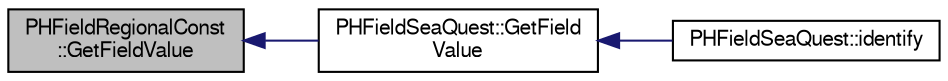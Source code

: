 digraph "PHFieldRegionalConst::GetFieldValue"
{
  bgcolor="transparent";
  edge [fontname="FreeSans",fontsize="10",labelfontname="FreeSans",labelfontsize="10"];
  node [fontname="FreeSans",fontsize="10",shape=record];
  rankdir="LR";
  Node1 [label="PHFieldRegionalConst\l::GetFieldValue",height=0.2,width=0.4,color="black", fillcolor="grey75", style="filled" fontcolor="black"];
  Node1 -> Node2 [dir="back",color="midnightblue",fontsize="10",style="solid",fontname="FreeSans"];
  Node2 [label="PHFieldSeaQuest::GetField\lValue",height=0.2,width=0.4,color="black",URL="$d9/da8/classPHFieldSeaQuest.html#a3fd3a5410c671d0999a83c3ceb4ebad3"];
  Node2 -> Node3 [dir="back",color="midnightblue",fontsize="10",style="solid",fontname="FreeSans"];
  Node3 [label="PHFieldSeaQuest::identify",height=0.2,width=0.4,color="black",URL="$d9/da8/classPHFieldSeaQuest.html#a14a0aa361e29c65d44e6ab16da96764d"];
}
